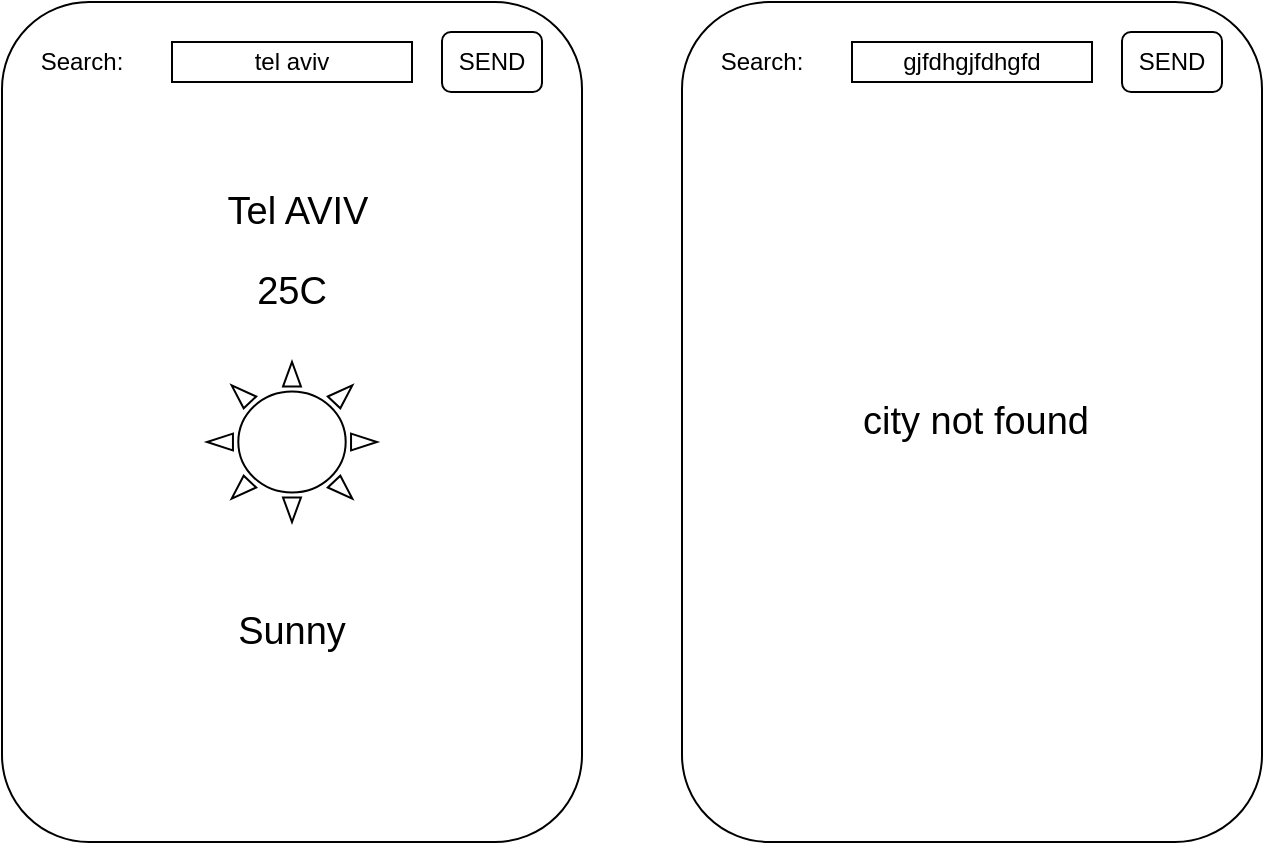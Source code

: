 <mxfile>
    <diagram id="6oOy90CilISBNYGEaLhb" name="Page-1">
        <mxGraphModel dx="672" dy="1663" grid="1" gridSize="10" guides="1" tooltips="1" connect="1" arrows="1" fold="1" page="1" pageScale="1" pageWidth="850" pageHeight="1100" math="0" shadow="0">
            <root>
                <mxCell id="0"/>
                <mxCell id="1" parent="0"/>
                <mxCell id="2" value="" style="rounded=1;whiteSpace=wrap;html=1;" parent="1" vertex="1">
                    <mxGeometry x="250" y="-40" width="290" height="420" as="geometry"/>
                </mxCell>
                <mxCell id="3" value="tel aviv" style="rounded=0;whiteSpace=wrap;html=1;" parent="1" vertex="1">
                    <mxGeometry x="335" y="-20" width="120" height="20" as="geometry"/>
                </mxCell>
                <mxCell id="4" value="SEND" style="rounded=1;whiteSpace=wrap;html=1;" parent="1" vertex="1">
                    <mxGeometry x="470" y="-25" width="50" height="30" as="geometry"/>
                </mxCell>
                <mxCell id="5" value="Search:" style="text;strokeColor=none;align=center;fillColor=none;html=1;verticalAlign=middle;whiteSpace=wrap;rounded=0;" parent="1" vertex="1">
                    <mxGeometry x="260" y="-25" width="60" height="30" as="geometry"/>
                </mxCell>
                <mxCell id="6" value="" style="verticalLabelPosition=bottom;verticalAlign=top;html=1;shape=mxgraph.basic.sun" parent="1" vertex="1">
                    <mxGeometry x="352.5" y="140" width="85" height="80" as="geometry"/>
                </mxCell>
                <mxCell id="7" value="&lt;font style=&quot;font-size: 19px;&quot;&gt;Tel AVIV&lt;/font&gt;" style="text;strokeColor=none;align=center;fillColor=none;html=1;verticalAlign=middle;whiteSpace=wrap;rounded=0;" parent="1" vertex="1">
                    <mxGeometry x="352.5" y="50" width="90" height="30" as="geometry"/>
                </mxCell>
                <mxCell id="8" value="25C" style="text;strokeColor=none;align=center;fillColor=none;html=1;verticalAlign=middle;whiteSpace=wrap;rounded=0;fontSize=19;" parent="1" vertex="1">
                    <mxGeometry x="365" y="90" width="60" height="30" as="geometry"/>
                </mxCell>
                <mxCell id="9" value="Sunny" style="text;strokeColor=none;align=center;fillColor=none;html=1;verticalAlign=middle;whiteSpace=wrap;rounded=0;fontSize=19;" parent="1" vertex="1">
                    <mxGeometry x="365" y="260" width="60" height="30" as="geometry"/>
                </mxCell>
                <mxCell id="10" value="" style="rounded=1;whiteSpace=wrap;html=1;" parent="1" vertex="1">
                    <mxGeometry x="590" y="-40" width="290" height="420" as="geometry"/>
                </mxCell>
                <mxCell id="11" value="gjfdhgjfdhgfd" style="rounded=0;whiteSpace=wrap;html=1;" parent="1" vertex="1">
                    <mxGeometry x="675" y="-20" width="120" height="20" as="geometry"/>
                </mxCell>
                <mxCell id="12" value="SEND" style="rounded=1;whiteSpace=wrap;html=1;" parent="1" vertex="1">
                    <mxGeometry x="810" y="-25" width="50" height="30" as="geometry"/>
                </mxCell>
                <mxCell id="13" value="Search:" style="text;strokeColor=none;align=center;fillColor=none;html=1;verticalAlign=middle;whiteSpace=wrap;rounded=0;" parent="1" vertex="1">
                    <mxGeometry x="600" y="-25" width="60" height="30" as="geometry"/>
                </mxCell>
                <mxCell id="15" value="&lt;font style=&quot;font-size: 19px;&quot;&gt;city not found&lt;/font&gt;" style="text;strokeColor=none;align=center;fillColor=none;html=1;verticalAlign=middle;whiteSpace=wrap;rounded=0;" parent="1" vertex="1">
                    <mxGeometry x="662.5" y="155" width="147.5" height="30" as="geometry"/>
                </mxCell>
            </root>
        </mxGraphModel>
    </diagram>
    <diagram name="Copy of Page-1" id="PGo2bhodLKbWe4tWnrrw">
        <mxGraphModel dx="672" dy="1663" grid="1" gridSize="10" guides="1" tooltips="1" connect="1" arrows="1" fold="1" page="1" pageScale="1" pageWidth="850" pageHeight="1100" math="0" shadow="0">
            <root>
                <mxCell id="AqCAi_rs7Kj6kBvlX-lf-0"/>
                <mxCell id="AqCAi_rs7Kj6kBvlX-lf-1" parent="AqCAi_rs7Kj6kBvlX-lf-0"/>
                <mxCell id="AqCAi_rs7Kj6kBvlX-lf-2" value="" style="rounded=1;whiteSpace=wrap;html=1;" vertex="1" parent="AqCAi_rs7Kj6kBvlX-lf-1">
                    <mxGeometry x="250" y="-40" width="300" height="570" as="geometry"/>
                </mxCell>
                <mxCell id="AqCAi_rs7Kj6kBvlX-lf-3" value="tel aviv" style="rounded=0;whiteSpace=wrap;html=1;" vertex="1" parent="AqCAi_rs7Kj6kBvlX-lf-1">
                    <mxGeometry x="335" y="-20" width="120" height="20" as="geometry"/>
                </mxCell>
                <mxCell id="AqCAi_rs7Kj6kBvlX-lf-4" value="Send" style="rounded=1;whiteSpace=wrap;html=1;" vertex="1" parent="AqCAi_rs7Kj6kBvlX-lf-1">
                    <mxGeometry x="470" y="-25" width="50" height="30" as="geometry"/>
                </mxCell>
                <mxCell id="AqCAi_rs7Kj6kBvlX-lf-5" value="Search:" style="text;strokeColor=none;align=center;fillColor=none;html=1;verticalAlign=middle;whiteSpace=wrap;rounded=0;" vertex="1" parent="AqCAi_rs7Kj6kBvlX-lf-1">
                    <mxGeometry x="260" y="-25" width="60" height="30" as="geometry"/>
                </mxCell>
                <mxCell id="AqCAi_rs7Kj6kBvlX-lf-6" value="" style="verticalLabelPosition=bottom;verticalAlign=top;html=1;shape=mxgraph.basic.sun" vertex="1" parent="AqCAi_rs7Kj6kBvlX-lf-1">
                    <mxGeometry x="355" y="90" width="85" height="80" as="geometry"/>
                </mxCell>
                <mxCell id="AqCAi_rs7Kj6kBvlX-lf-7" value="&lt;font style=&quot;font-size: 19px;&quot;&gt;Tel AVIV&lt;/font&gt;" style="text;strokeColor=none;align=center;fillColor=none;html=1;verticalAlign=middle;whiteSpace=wrap;rounded=0;" vertex="1" parent="AqCAi_rs7Kj6kBvlX-lf-1">
                    <mxGeometry x="352.5" y="20" width="90" height="30" as="geometry"/>
                </mxCell>
                <mxCell id="AqCAi_rs7Kj6kBvlX-lf-8" value="25°C" style="text;strokeColor=none;align=center;fillColor=none;html=1;verticalAlign=middle;whiteSpace=wrap;rounded=0;fontSize=19;" vertex="1" parent="AqCAi_rs7Kj6kBvlX-lf-1">
                    <mxGeometry x="367.5" y="60" width="60" height="30" as="geometry"/>
                </mxCell>
                <mxCell id="AqCAi_rs7Kj6kBvlX-lf-9" value="Sunny" style="text;strokeColor=none;align=center;fillColor=none;html=1;verticalAlign=middle;whiteSpace=wrap;rounded=0;fontSize=19;" vertex="1" parent="AqCAi_rs7Kj6kBvlX-lf-1">
                    <mxGeometry x="367.5" y="185" width="60" height="30" as="geometry"/>
                </mxCell>
                <mxCell id="AqCAi_rs7Kj6kBvlX-lf-10" value="" style="rounded=1;whiteSpace=wrap;html=1;" vertex="1" parent="AqCAi_rs7Kj6kBvlX-lf-1">
                    <mxGeometry x="590" y="-40" width="300" height="570" as="geometry"/>
                </mxCell>
                <mxCell id="AqCAi_rs7Kj6kBvlX-lf-11" value="gjfdhgjfdhgfd" style="rounded=0;whiteSpace=wrap;html=1;" vertex="1" parent="AqCAi_rs7Kj6kBvlX-lf-1">
                    <mxGeometry x="675" y="-20" width="120" height="20" as="geometry"/>
                </mxCell>
                <mxCell id="AqCAi_rs7Kj6kBvlX-lf-12" value="Send" style="rounded=1;whiteSpace=wrap;html=1;" vertex="1" parent="AqCAi_rs7Kj6kBvlX-lf-1">
                    <mxGeometry x="810" y="-25" width="50" height="30" as="geometry"/>
                </mxCell>
                <mxCell id="AqCAi_rs7Kj6kBvlX-lf-13" value="Search:" style="text;strokeColor=none;align=center;fillColor=none;html=1;verticalAlign=middle;whiteSpace=wrap;rounded=0;" vertex="1" parent="AqCAi_rs7Kj6kBvlX-lf-1">
                    <mxGeometry x="600" y="-25" width="60" height="30" as="geometry"/>
                </mxCell>
                <mxCell id="AqCAi_rs7Kj6kBvlX-lf-14" value="&lt;font style=&quot;font-size: 19px;&quot;&gt;city not found&lt;/font&gt;" style="text;strokeColor=none;align=center;fillColor=none;html=1;verticalAlign=middle;whiteSpace=wrap;rounded=0;" vertex="1" parent="AqCAi_rs7Kj6kBvlX-lf-1">
                    <mxGeometry x="665.25" y="240" width="147.5" height="30" as="geometry"/>
                </mxCell>
                <mxCell id="XyN-tGAEokGD4j987cId-0" value="Lows: 22°C | Highs: 27°C" style="text;strokeColor=none;align=center;fillColor=none;html=1;verticalAlign=middle;whiteSpace=wrap;rounded=0;fontSize=19;" vertex="1" parent="AqCAi_rs7Kj6kBvlX-lf-1">
                    <mxGeometry x="282.5" y="220" width="230" height="30" as="geometry"/>
                </mxCell>
                <mxCell id="XyN-tGAEokGD4j987cId-1" value="" style="rounded=1;whiteSpace=wrap;html=1;" vertex="1" parent="AqCAi_rs7Kj6kBvlX-lf-1">
                    <mxGeometry x="288.13" y="400" width="223.75" height="110" as="geometry"/>
                </mxCell>
                <mxCell id="XyN-tGAEokGD4j987cId-4" value="Sunrise&lt;br&gt;6:21" style="text;html=1;strokeColor=none;fillColor=none;align=center;verticalAlign=middle;whiteSpace=wrap;rounded=0;" vertex="1" parent="AqCAi_rs7Kj6kBvlX-lf-1">
                    <mxGeometry x="304.38" y="470" width="60" height="30" as="geometry"/>
                </mxCell>
                <mxCell id="XyN-tGAEokGD4j987cId-5" value="Sunset&lt;br&gt;19:00" style="text;html=1;strokeColor=none;fillColor=none;align=center;verticalAlign=middle;whiteSpace=wrap;rounded=0;" vertex="1" parent="AqCAi_rs7Kj6kBvlX-lf-1">
                    <mxGeometry x="425.63" y="470" width="60" height="30" as="geometry"/>
                </mxCell>
                <mxCell id="XyN-tGAEokGD4j987cId-8" value="" style="html=1;verticalLabelPosition=bottom;align=center;labelBackgroundColor=#ffffff;verticalAlign=top;strokeWidth=2;strokeColor=#0080F0;shadow=0;dashed=0;shape=mxgraph.ios7.icons.sun;pointerEvents=1" vertex="1" parent="AqCAi_rs7Kj6kBvlX-lf-1">
                    <mxGeometry x="324.38" y="427.5" width="30" height="30" as="geometry"/>
                </mxCell>
                <mxCell id="XyN-tGAEokGD4j987cId-9" value="" style="html=1;verticalLabelPosition=bottom;align=center;labelBackgroundColor=#ffffff;verticalAlign=top;strokeWidth=2;strokeColor=#0080F0;shadow=0;dashed=0;shape=mxgraph.ios7.icons.sun;pointerEvents=1" vertex="1" parent="AqCAi_rs7Kj6kBvlX-lf-1">
                    <mxGeometry x="440.63" y="420.63" width="30" height="30" as="geometry"/>
                </mxCell>
                <mxCell id="XyN-tGAEokGD4j987cId-10" value="" style="ellipse;whiteSpace=wrap;html=1;aspect=fixed;strokeColor=none;" vertex="1" parent="AqCAi_rs7Kj6kBvlX-lf-1">
                    <mxGeometry x="314.38" y="435" width="27.5" height="27.5" as="geometry"/>
                </mxCell>
                <mxCell id="XyN-tGAEokGD4j987cId-12" value="" style="ellipse;whiteSpace=wrap;html=1;aspect=fixed;strokeColor=none;" vertex="1" parent="AqCAi_rs7Kj6kBvlX-lf-1">
                    <mxGeometry x="441.88" y="436.88" width="27.5" height="27.5" as="geometry"/>
                </mxCell>
                <mxCell id="XyN-tGAEokGD4j987cId-15" value="Humidity: 34%" style="rounded=1;whiteSpace=wrap;html=1;" vertex="1" parent="AqCAi_rs7Kj6kBvlX-lf-1">
                    <mxGeometry x="335" y="300" width="120" height="20" as="geometry"/>
                </mxCell>
                <mxCell id="XyN-tGAEokGD4j987cId-17" value="UVI Index:&amp;nbsp; 30" style="rounded=1;whiteSpace=wrap;html=1;" vertex="1" parent="AqCAi_rs7Kj6kBvlX-lf-1">
                    <mxGeometry x="335" y="330" width="120" height="20" as="geometry"/>
                </mxCell>
                <mxCell id="oFHuVcw_-1wIn6OmxFPG-0" value="Wind Speed: 5km/h" style="rounded=1;whiteSpace=wrap;html=1;" vertex="1" parent="AqCAi_rs7Kj6kBvlX-lf-1">
                    <mxGeometry x="335" y="360" width="120" height="20" as="geometry"/>
                </mxCell>
                <mxCell id="oFHuVcw_-1wIn6OmxFPG-1" value="" style="aspect=fixed;html=1;points=[];align=center;image;fontSize=12;image=img/lib/azure2/general/Information.svg;" vertex="1" parent="AqCAi_rs7Kj6kBvlX-lf-1">
                    <mxGeometry x="304.38" y="260" width="20" height="20" as="geometry"/>
                </mxCell>
                <mxCell id="oFHuVcw_-1wIn6OmxFPG-2" value="&lt;span style=&quot;font-size: 19px;&quot;&gt;Feels Like: 24°C&lt;/span&gt;" style="text;html=1;strokeColor=none;fillColor=none;align=center;verticalAlign=middle;whiteSpace=wrap;rounded=0;" vertex="1" parent="AqCAi_rs7Kj6kBvlX-lf-1">
                    <mxGeometry x="324.38" y="255" width="162.5" height="30" as="geometry"/>
                </mxCell>
            </root>
        </mxGraphModel>
    </diagram>
</mxfile>